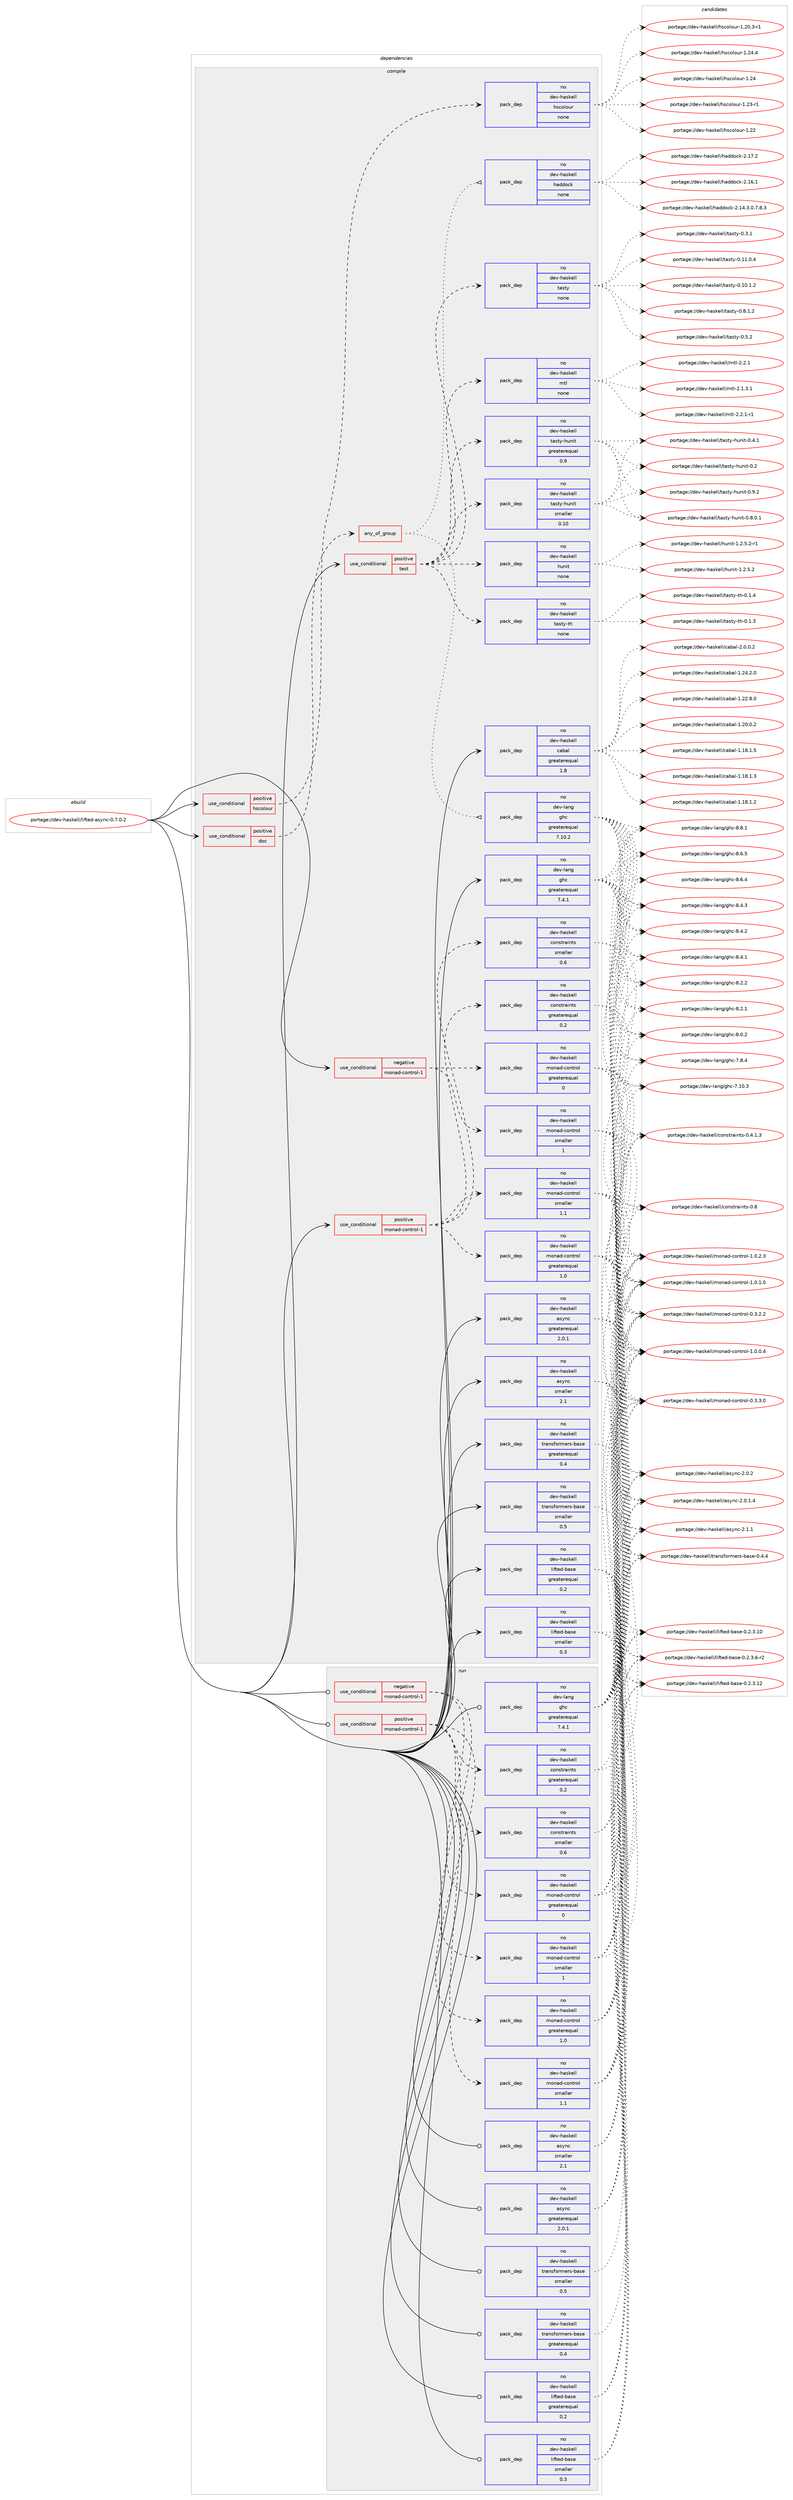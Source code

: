 digraph prolog {

# *************
# Graph options
# *************

newrank=true;
concentrate=true;
compound=true;
graph [rankdir=LR,fontname=Helvetica,fontsize=10,ranksep=1.5];#, ranksep=2.5, nodesep=0.2];
edge  [arrowhead=vee];
node  [fontname=Helvetica,fontsize=10];

# **********
# The ebuild
# **********

subgraph cluster_leftcol {
color=gray;
label=<<i>ebuild</i>>;
id [label="portage://dev-haskell/lifted-async-0.7.0.2", color=red, width=4, href="../dev-haskell/lifted-async-0.7.0.2.svg"];
}

# ****************
# The dependencies
# ****************

subgraph cluster_midcol {
color=gray;
label=<<i>dependencies</i>>;
subgraph cluster_compile {
fillcolor="#eeeeee";
style=filled;
label=<<i>compile</i>>;
subgraph cond132823 {
dependency553192 [label=<<TABLE BORDER="0" CELLBORDER="1" CELLSPACING="0" CELLPADDING="4"><TR><TD ROWSPAN="3" CELLPADDING="10">use_conditional</TD></TR><TR><TD>negative</TD></TR><TR><TD>monad-control-1</TD></TR></TABLE>>, shape=none, color=red];
subgraph pack414016 {
dependency553193 [label=<<TABLE BORDER="0" CELLBORDER="1" CELLSPACING="0" CELLPADDING="4" WIDTH="220"><TR><TD ROWSPAN="6" CELLPADDING="30">pack_dep</TD></TR><TR><TD WIDTH="110">no</TD></TR><TR><TD>dev-haskell</TD></TR><TR><TD>monad-control</TD></TR><TR><TD>greaterequal</TD></TR><TR><TD>0</TD></TR></TABLE>>, shape=none, color=blue];
}
dependency553192:e -> dependency553193:w [weight=20,style="dashed",arrowhead="vee"];
subgraph pack414017 {
dependency553194 [label=<<TABLE BORDER="0" CELLBORDER="1" CELLSPACING="0" CELLPADDING="4" WIDTH="220"><TR><TD ROWSPAN="6" CELLPADDING="30">pack_dep</TD></TR><TR><TD WIDTH="110">no</TD></TR><TR><TD>dev-haskell</TD></TR><TR><TD>monad-control</TD></TR><TR><TD>smaller</TD></TR><TR><TD>1</TD></TR></TABLE>>, shape=none, color=blue];
}
dependency553192:e -> dependency553194:w [weight=20,style="dashed",arrowhead="vee"];
}
id:e -> dependency553192:w [weight=20,style="solid",arrowhead="vee"];
subgraph cond132824 {
dependency553195 [label=<<TABLE BORDER="0" CELLBORDER="1" CELLSPACING="0" CELLPADDING="4"><TR><TD ROWSPAN="3" CELLPADDING="10">use_conditional</TD></TR><TR><TD>positive</TD></TR><TR><TD>doc</TD></TR></TABLE>>, shape=none, color=red];
subgraph any6116 {
dependency553196 [label=<<TABLE BORDER="0" CELLBORDER="1" CELLSPACING="0" CELLPADDING="4"><TR><TD CELLPADDING="10">any_of_group</TD></TR></TABLE>>, shape=none, color=red];subgraph pack414018 {
dependency553197 [label=<<TABLE BORDER="0" CELLBORDER="1" CELLSPACING="0" CELLPADDING="4" WIDTH="220"><TR><TD ROWSPAN="6" CELLPADDING="30">pack_dep</TD></TR><TR><TD WIDTH="110">no</TD></TR><TR><TD>dev-haskell</TD></TR><TR><TD>haddock</TD></TR><TR><TD>none</TD></TR><TR><TD></TD></TR></TABLE>>, shape=none, color=blue];
}
dependency553196:e -> dependency553197:w [weight=20,style="dotted",arrowhead="oinv"];
subgraph pack414019 {
dependency553198 [label=<<TABLE BORDER="0" CELLBORDER="1" CELLSPACING="0" CELLPADDING="4" WIDTH="220"><TR><TD ROWSPAN="6" CELLPADDING="30">pack_dep</TD></TR><TR><TD WIDTH="110">no</TD></TR><TR><TD>dev-lang</TD></TR><TR><TD>ghc</TD></TR><TR><TD>greaterequal</TD></TR><TR><TD>7.10.2</TD></TR></TABLE>>, shape=none, color=blue];
}
dependency553196:e -> dependency553198:w [weight=20,style="dotted",arrowhead="oinv"];
}
dependency553195:e -> dependency553196:w [weight=20,style="dashed",arrowhead="vee"];
}
id:e -> dependency553195:w [weight=20,style="solid",arrowhead="vee"];
subgraph cond132825 {
dependency553199 [label=<<TABLE BORDER="0" CELLBORDER="1" CELLSPACING="0" CELLPADDING="4"><TR><TD ROWSPAN="3" CELLPADDING="10">use_conditional</TD></TR><TR><TD>positive</TD></TR><TR><TD>hscolour</TD></TR></TABLE>>, shape=none, color=red];
subgraph pack414020 {
dependency553200 [label=<<TABLE BORDER="0" CELLBORDER="1" CELLSPACING="0" CELLPADDING="4" WIDTH="220"><TR><TD ROWSPAN="6" CELLPADDING="30">pack_dep</TD></TR><TR><TD WIDTH="110">no</TD></TR><TR><TD>dev-haskell</TD></TR><TR><TD>hscolour</TD></TR><TR><TD>none</TD></TR><TR><TD></TD></TR></TABLE>>, shape=none, color=blue];
}
dependency553199:e -> dependency553200:w [weight=20,style="dashed",arrowhead="vee"];
}
id:e -> dependency553199:w [weight=20,style="solid",arrowhead="vee"];
subgraph cond132826 {
dependency553201 [label=<<TABLE BORDER="0" CELLBORDER="1" CELLSPACING="0" CELLPADDING="4"><TR><TD ROWSPAN="3" CELLPADDING="10">use_conditional</TD></TR><TR><TD>positive</TD></TR><TR><TD>monad-control-1</TD></TR></TABLE>>, shape=none, color=red];
subgraph pack414021 {
dependency553202 [label=<<TABLE BORDER="0" CELLBORDER="1" CELLSPACING="0" CELLPADDING="4" WIDTH="220"><TR><TD ROWSPAN="6" CELLPADDING="30">pack_dep</TD></TR><TR><TD WIDTH="110">no</TD></TR><TR><TD>dev-haskell</TD></TR><TR><TD>constraints</TD></TR><TR><TD>greaterequal</TD></TR><TR><TD>0.2</TD></TR></TABLE>>, shape=none, color=blue];
}
dependency553201:e -> dependency553202:w [weight=20,style="dashed",arrowhead="vee"];
subgraph pack414022 {
dependency553203 [label=<<TABLE BORDER="0" CELLBORDER="1" CELLSPACING="0" CELLPADDING="4" WIDTH="220"><TR><TD ROWSPAN="6" CELLPADDING="30">pack_dep</TD></TR><TR><TD WIDTH="110">no</TD></TR><TR><TD>dev-haskell</TD></TR><TR><TD>constraints</TD></TR><TR><TD>smaller</TD></TR><TR><TD>0.6</TD></TR></TABLE>>, shape=none, color=blue];
}
dependency553201:e -> dependency553203:w [weight=20,style="dashed",arrowhead="vee"];
subgraph pack414023 {
dependency553204 [label=<<TABLE BORDER="0" CELLBORDER="1" CELLSPACING="0" CELLPADDING="4" WIDTH="220"><TR><TD ROWSPAN="6" CELLPADDING="30">pack_dep</TD></TR><TR><TD WIDTH="110">no</TD></TR><TR><TD>dev-haskell</TD></TR><TR><TD>monad-control</TD></TR><TR><TD>greaterequal</TD></TR><TR><TD>1.0</TD></TR></TABLE>>, shape=none, color=blue];
}
dependency553201:e -> dependency553204:w [weight=20,style="dashed",arrowhead="vee"];
subgraph pack414024 {
dependency553205 [label=<<TABLE BORDER="0" CELLBORDER="1" CELLSPACING="0" CELLPADDING="4" WIDTH="220"><TR><TD ROWSPAN="6" CELLPADDING="30">pack_dep</TD></TR><TR><TD WIDTH="110">no</TD></TR><TR><TD>dev-haskell</TD></TR><TR><TD>monad-control</TD></TR><TR><TD>smaller</TD></TR><TR><TD>1.1</TD></TR></TABLE>>, shape=none, color=blue];
}
dependency553201:e -> dependency553205:w [weight=20,style="dashed",arrowhead="vee"];
}
id:e -> dependency553201:w [weight=20,style="solid",arrowhead="vee"];
subgraph cond132827 {
dependency553206 [label=<<TABLE BORDER="0" CELLBORDER="1" CELLSPACING="0" CELLPADDING="4"><TR><TD ROWSPAN="3" CELLPADDING="10">use_conditional</TD></TR><TR><TD>positive</TD></TR><TR><TD>test</TD></TR></TABLE>>, shape=none, color=red];
subgraph pack414025 {
dependency553207 [label=<<TABLE BORDER="0" CELLBORDER="1" CELLSPACING="0" CELLPADDING="4" WIDTH="220"><TR><TD ROWSPAN="6" CELLPADDING="30">pack_dep</TD></TR><TR><TD WIDTH="110">no</TD></TR><TR><TD>dev-haskell</TD></TR><TR><TD>hunit</TD></TR><TR><TD>none</TD></TR><TR><TD></TD></TR></TABLE>>, shape=none, color=blue];
}
dependency553206:e -> dependency553207:w [weight=20,style="dashed",arrowhead="vee"];
subgraph pack414026 {
dependency553208 [label=<<TABLE BORDER="0" CELLBORDER="1" CELLSPACING="0" CELLPADDING="4" WIDTH="220"><TR><TD ROWSPAN="6" CELLPADDING="30">pack_dep</TD></TR><TR><TD WIDTH="110">no</TD></TR><TR><TD>dev-haskell</TD></TR><TR><TD>mtl</TD></TR><TR><TD>none</TD></TR><TR><TD></TD></TR></TABLE>>, shape=none, color=blue];
}
dependency553206:e -> dependency553208:w [weight=20,style="dashed",arrowhead="vee"];
subgraph pack414027 {
dependency553209 [label=<<TABLE BORDER="0" CELLBORDER="1" CELLSPACING="0" CELLPADDING="4" WIDTH="220"><TR><TD ROWSPAN="6" CELLPADDING="30">pack_dep</TD></TR><TR><TD WIDTH="110">no</TD></TR><TR><TD>dev-haskell</TD></TR><TR><TD>tasty</TD></TR><TR><TD>none</TD></TR><TR><TD></TD></TR></TABLE>>, shape=none, color=blue];
}
dependency553206:e -> dependency553209:w [weight=20,style="dashed",arrowhead="vee"];
subgraph pack414028 {
dependency553210 [label=<<TABLE BORDER="0" CELLBORDER="1" CELLSPACING="0" CELLPADDING="4" WIDTH="220"><TR><TD ROWSPAN="6" CELLPADDING="30">pack_dep</TD></TR><TR><TD WIDTH="110">no</TD></TR><TR><TD>dev-haskell</TD></TR><TR><TD>tasty-hunit</TD></TR><TR><TD>greaterequal</TD></TR><TR><TD>0.9</TD></TR></TABLE>>, shape=none, color=blue];
}
dependency553206:e -> dependency553210:w [weight=20,style="dashed",arrowhead="vee"];
subgraph pack414029 {
dependency553211 [label=<<TABLE BORDER="0" CELLBORDER="1" CELLSPACING="0" CELLPADDING="4" WIDTH="220"><TR><TD ROWSPAN="6" CELLPADDING="30">pack_dep</TD></TR><TR><TD WIDTH="110">no</TD></TR><TR><TD>dev-haskell</TD></TR><TR><TD>tasty-hunit</TD></TR><TR><TD>smaller</TD></TR><TR><TD>0.10</TD></TR></TABLE>>, shape=none, color=blue];
}
dependency553206:e -> dependency553211:w [weight=20,style="dashed",arrowhead="vee"];
subgraph pack414030 {
dependency553212 [label=<<TABLE BORDER="0" CELLBORDER="1" CELLSPACING="0" CELLPADDING="4" WIDTH="220"><TR><TD ROWSPAN="6" CELLPADDING="30">pack_dep</TD></TR><TR><TD WIDTH="110">no</TD></TR><TR><TD>dev-haskell</TD></TR><TR><TD>tasty-th</TD></TR><TR><TD>none</TD></TR><TR><TD></TD></TR></TABLE>>, shape=none, color=blue];
}
dependency553206:e -> dependency553212:w [weight=20,style="dashed",arrowhead="vee"];
}
id:e -> dependency553206:w [weight=20,style="solid",arrowhead="vee"];
subgraph pack414031 {
dependency553213 [label=<<TABLE BORDER="0" CELLBORDER="1" CELLSPACING="0" CELLPADDING="4" WIDTH="220"><TR><TD ROWSPAN="6" CELLPADDING="30">pack_dep</TD></TR><TR><TD WIDTH="110">no</TD></TR><TR><TD>dev-haskell</TD></TR><TR><TD>async</TD></TR><TR><TD>greaterequal</TD></TR><TR><TD>2.0.1</TD></TR></TABLE>>, shape=none, color=blue];
}
id:e -> dependency553213:w [weight=20,style="solid",arrowhead="vee"];
subgraph pack414032 {
dependency553214 [label=<<TABLE BORDER="0" CELLBORDER="1" CELLSPACING="0" CELLPADDING="4" WIDTH="220"><TR><TD ROWSPAN="6" CELLPADDING="30">pack_dep</TD></TR><TR><TD WIDTH="110">no</TD></TR><TR><TD>dev-haskell</TD></TR><TR><TD>async</TD></TR><TR><TD>smaller</TD></TR><TR><TD>2.1</TD></TR></TABLE>>, shape=none, color=blue];
}
id:e -> dependency553214:w [weight=20,style="solid",arrowhead="vee"];
subgraph pack414033 {
dependency553215 [label=<<TABLE BORDER="0" CELLBORDER="1" CELLSPACING="0" CELLPADDING="4" WIDTH="220"><TR><TD ROWSPAN="6" CELLPADDING="30">pack_dep</TD></TR><TR><TD WIDTH="110">no</TD></TR><TR><TD>dev-haskell</TD></TR><TR><TD>cabal</TD></TR><TR><TD>greaterequal</TD></TR><TR><TD>1.8</TD></TR></TABLE>>, shape=none, color=blue];
}
id:e -> dependency553215:w [weight=20,style="solid",arrowhead="vee"];
subgraph pack414034 {
dependency553216 [label=<<TABLE BORDER="0" CELLBORDER="1" CELLSPACING="0" CELLPADDING="4" WIDTH="220"><TR><TD ROWSPAN="6" CELLPADDING="30">pack_dep</TD></TR><TR><TD WIDTH="110">no</TD></TR><TR><TD>dev-haskell</TD></TR><TR><TD>lifted-base</TD></TR><TR><TD>greaterequal</TD></TR><TR><TD>0.2</TD></TR></TABLE>>, shape=none, color=blue];
}
id:e -> dependency553216:w [weight=20,style="solid",arrowhead="vee"];
subgraph pack414035 {
dependency553217 [label=<<TABLE BORDER="0" CELLBORDER="1" CELLSPACING="0" CELLPADDING="4" WIDTH="220"><TR><TD ROWSPAN="6" CELLPADDING="30">pack_dep</TD></TR><TR><TD WIDTH="110">no</TD></TR><TR><TD>dev-haskell</TD></TR><TR><TD>lifted-base</TD></TR><TR><TD>smaller</TD></TR><TR><TD>0.3</TD></TR></TABLE>>, shape=none, color=blue];
}
id:e -> dependency553217:w [weight=20,style="solid",arrowhead="vee"];
subgraph pack414036 {
dependency553218 [label=<<TABLE BORDER="0" CELLBORDER="1" CELLSPACING="0" CELLPADDING="4" WIDTH="220"><TR><TD ROWSPAN="6" CELLPADDING="30">pack_dep</TD></TR><TR><TD WIDTH="110">no</TD></TR><TR><TD>dev-haskell</TD></TR><TR><TD>transformers-base</TD></TR><TR><TD>greaterequal</TD></TR><TR><TD>0.4</TD></TR></TABLE>>, shape=none, color=blue];
}
id:e -> dependency553218:w [weight=20,style="solid",arrowhead="vee"];
subgraph pack414037 {
dependency553219 [label=<<TABLE BORDER="0" CELLBORDER="1" CELLSPACING="0" CELLPADDING="4" WIDTH="220"><TR><TD ROWSPAN="6" CELLPADDING="30">pack_dep</TD></TR><TR><TD WIDTH="110">no</TD></TR><TR><TD>dev-haskell</TD></TR><TR><TD>transformers-base</TD></TR><TR><TD>smaller</TD></TR><TR><TD>0.5</TD></TR></TABLE>>, shape=none, color=blue];
}
id:e -> dependency553219:w [weight=20,style="solid",arrowhead="vee"];
subgraph pack414038 {
dependency553220 [label=<<TABLE BORDER="0" CELLBORDER="1" CELLSPACING="0" CELLPADDING="4" WIDTH="220"><TR><TD ROWSPAN="6" CELLPADDING="30">pack_dep</TD></TR><TR><TD WIDTH="110">no</TD></TR><TR><TD>dev-lang</TD></TR><TR><TD>ghc</TD></TR><TR><TD>greaterequal</TD></TR><TR><TD>7.4.1</TD></TR></TABLE>>, shape=none, color=blue];
}
id:e -> dependency553220:w [weight=20,style="solid",arrowhead="vee"];
}
subgraph cluster_compileandrun {
fillcolor="#eeeeee";
style=filled;
label=<<i>compile and run</i>>;
}
subgraph cluster_run {
fillcolor="#eeeeee";
style=filled;
label=<<i>run</i>>;
subgraph cond132828 {
dependency553221 [label=<<TABLE BORDER="0" CELLBORDER="1" CELLSPACING="0" CELLPADDING="4"><TR><TD ROWSPAN="3" CELLPADDING="10">use_conditional</TD></TR><TR><TD>negative</TD></TR><TR><TD>monad-control-1</TD></TR></TABLE>>, shape=none, color=red];
subgraph pack414039 {
dependency553222 [label=<<TABLE BORDER="0" CELLBORDER="1" CELLSPACING="0" CELLPADDING="4" WIDTH="220"><TR><TD ROWSPAN="6" CELLPADDING="30">pack_dep</TD></TR><TR><TD WIDTH="110">no</TD></TR><TR><TD>dev-haskell</TD></TR><TR><TD>monad-control</TD></TR><TR><TD>greaterequal</TD></TR><TR><TD>0</TD></TR></TABLE>>, shape=none, color=blue];
}
dependency553221:e -> dependency553222:w [weight=20,style="dashed",arrowhead="vee"];
subgraph pack414040 {
dependency553223 [label=<<TABLE BORDER="0" CELLBORDER="1" CELLSPACING="0" CELLPADDING="4" WIDTH="220"><TR><TD ROWSPAN="6" CELLPADDING="30">pack_dep</TD></TR><TR><TD WIDTH="110">no</TD></TR><TR><TD>dev-haskell</TD></TR><TR><TD>monad-control</TD></TR><TR><TD>smaller</TD></TR><TR><TD>1</TD></TR></TABLE>>, shape=none, color=blue];
}
dependency553221:e -> dependency553223:w [weight=20,style="dashed",arrowhead="vee"];
}
id:e -> dependency553221:w [weight=20,style="solid",arrowhead="odot"];
subgraph cond132829 {
dependency553224 [label=<<TABLE BORDER="0" CELLBORDER="1" CELLSPACING="0" CELLPADDING="4"><TR><TD ROWSPAN="3" CELLPADDING="10">use_conditional</TD></TR><TR><TD>positive</TD></TR><TR><TD>monad-control-1</TD></TR></TABLE>>, shape=none, color=red];
subgraph pack414041 {
dependency553225 [label=<<TABLE BORDER="0" CELLBORDER="1" CELLSPACING="0" CELLPADDING="4" WIDTH="220"><TR><TD ROWSPAN="6" CELLPADDING="30">pack_dep</TD></TR><TR><TD WIDTH="110">no</TD></TR><TR><TD>dev-haskell</TD></TR><TR><TD>constraints</TD></TR><TR><TD>greaterequal</TD></TR><TR><TD>0.2</TD></TR></TABLE>>, shape=none, color=blue];
}
dependency553224:e -> dependency553225:w [weight=20,style="dashed",arrowhead="vee"];
subgraph pack414042 {
dependency553226 [label=<<TABLE BORDER="0" CELLBORDER="1" CELLSPACING="0" CELLPADDING="4" WIDTH="220"><TR><TD ROWSPAN="6" CELLPADDING="30">pack_dep</TD></TR><TR><TD WIDTH="110">no</TD></TR><TR><TD>dev-haskell</TD></TR><TR><TD>constraints</TD></TR><TR><TD>smaller</TD></TR><TR><TD>0.6</TD></TR></TABLE>>, shape=none, color=blue];
}
dependency553224:e -> dependency553226:w [weight=20,style="dashed",arrowhead="vee"];
subgraph pack414043 {
dependency553227 [label=<<TABLE BORDER="0" CELLBORDER="1" CELLSPACING="0" CELLPADDING="4" WIDTH="220"><TR><TD ROWSPAN="6" CELLPADDING="30">pack_dep</TD></TR><TR><TD WIDTH="110">no</TD></TR><TR><TD>dev-haskell</TD></TR><TR><TD>monad-control</TD></TR><TR><TD>greaterequal</TD></TR><TR><TD>1.0</TD></TR></TABLE>>, shape=none, color=blue];
}
dependency553224:e -> dependency553227:w [weight=20,style="dashed",arrowhead="vee"];
subgraph pack414044 {
dependency553228 [label=<<TABLE BORDER="0" CELLBORDER="1" CELLSPACING="0" CELLPADDING="4" WIDTH="220"><TR><TD ROWSPAN="6" CELLPADDING="30">pack_dep</TD></TR><TR><TD WIDTH="110">no</TD></TR><TR><TD>dev-haskell</TD></TR><TR><TD>monad-control</TD></TR><TR><TD>smaller</TD></TR><TR><TD>1.1</TD></TR></TABLE>>, shape=none, color=blue];
}
dependency553224:e -> dependency553228:w [weight=20,style="dashed",arrowhead="vee"];
}
id:e -> dependency553224:w [weight=20,style="solid",arrowhead="odot"];
subgraph pack414045 {
dependency553229 [label=<<TABLE BORDER="0" CELLBORDER="1" CELLSPACING="0" CELLPADDING="4" WIDTH="220"><TR><TD ROWSPAN="6" CELLPADDING="30">pack_dep</TD></TR><TR><TD WIDTH="110">no</TD></TR><TR><TD>dev-haskell</TD></TR><TR><TD>async</TD></TR><TR><TD>greaterequal</TD></TR><TR><TD>2.0.1</TD></TR></TABLE>>, shape=none, color=blue];
}
id:e -> dependency553229:w [weight=20,style="solid",arrowhead="odot"];
subgraph pack414046 {
dependency553230 [label=<<TABLE BORDER="0" CELLBORDER="1" CELLSPACING="0" CELLPADDING="4" WIDTH="220"><TR><TD ROWSPAN="6" CELLPADDING="30">pack_dep</TD></TR><TR><TD WIDTH="110">no</TD></TR><TR><TD>dev-haskell</TD></TR><TR><TD>async</TD></TR><TR><TD>smaller</TD></TR><TR><TD>2.1</TD></TR></TABLE>>, shape=none, color=blue];
}
id:e -> dependency553230:w [weight=20,style="solid",arrowhead="odot"];
subgraph pack414047 {
dependency553231 [label=<<TABLE BORDER="0" CELLBORDER="1" CELLSPACING="0" CELLPADDING="4" WIDTH="220"><TR><TD ROWSPAN="6" CELLPADDING="30">pack_dep</TD></TR><TR><TD WIDTH="110">no</TD></TR><TR><TD>dev-haskell</TD></TR><TR><TD>lifted-base</TD></TR><TR><TD>greaterequal</TD></TR><TR><TD>0.2</TD></TR></TABLE>>, shape=none, color=blue];
}
id:e -> dependency553231:w [weight=20,style="solid",arrowhead="odot"];
subgraph pack414048 {
dependency553232 [label=<<TABLE BORDER="0" CELLBORDER="1" CELLSPACING="0" CELLPADDING="4" WIDTH="220"><TR><TD ROWSPAN="6" CELLPADDING="30">pack_dep</TD></TR><TR><TD WIDTH="110">no</TD></TR><TR><TD>dev-haskell</TD></TR><TR><TD>lifted-base</TD></TR><TR><TD>smaller</TD></TR><TR><TD>0.3</TD></TR></TABLE>>, shape=none, color=blue];
}
id:e -> dependency553232:w [weight=20,style="solid",arrowhead="odot"];
subgraph pack414049 {
dependency553233 [label=<<TABLE BORDER="0" CELLBORDER="1" CELLSPACING="0" CELLPADDING="4" WIDTH="220"><TR><TD ROWSPAN="6" CELLPADDING="30">pack_dep</TD></TR><TR><TD WIDTH="110">no</TD></TR><TR><TD>dev-haskell</TD></TR><TR><TD>transformers-base</TD></TR><TR><TD>greaterequal</TD></TR><TR><TD>0.4</TD></TR></TABLE>>, shape=none, color=blue];
}
id:e -> dependency553233:w [weight=20,style="solid",arrowhead="odot"];
subgraph pack414050 {
dependency553234 [label=<<TABLE BORDER="0" CELLBORDER="1" CELLSPACING="0" CELLPADDING="4" WIDTH="220"><TR><TD ROWSPAN="6" CELLPADDING="30">pack_dep</TD></TR><TR><TD WIDTH="110">no</TD></TR><TR><TD>dev-haskell</TD></TR><TR><TD>transformers-base</TD></TR><TR><TD>smaller</TD></TR><TR><TD>0.5</TD></TR></TABLE>>, shape=none, color=blue];
}
id:e -> dependency553234:w [weight=20,style="solid",arrowhead="odot"];
subgraph pack414051 {
dependency553235 [label=<<TABLE BORDER="0" CELLBORDER="1" CELLSPACING="0" CELLPADDING="4" WIDTH="220"><TR><TD ROWSPAN="6" CELLPADDING="30">pack_dep</TD></TR><TR><TD WIDTH="110">no</TD></TR><TR><TD>dev-lang</TD></TR><TR><TD>ghc</TD></TR><TR><TD>greaterequal</TD></TR><TR><TD>7.4.1</TD></TR></TABLE>>, shape=none, color=blue];
}
id:e -> dependency553235:w [weight=20,style="solid",arrowhead="odot"];
}
}

# **************
# The candidates
# **************

subgraph cluster_choices {
rank=same;
color=gray;
label=<<i>candidates</i>>;

subgraph choice414016 {
color=black;
nodesep=1;
choice1001011184510497115107101108108471091111109710045991111101161141111084549464846504651 [label="portage://dev-haskell/monad-control-1.0.2.3", color=red, width=4,href="../dev-haskell/monad-control-1.0.2.3.svg"];
choice1001011184510497115107101108108471091111109710045991111101161141111084549464846494648 [label="portage://dev-haskell/monad-control-1.0.1.0", color=red, width=4,href="../dev-haskell/monad-control-1.0.1.0.svg"];
choice1001011184510497115107101108108471091111109710045991111101161141111084549464846484652 [label="portage://dev-haskell/monad-control-1.0.0.4", color=red, width=4,href="../dev-haskell/monad-control-1.0.0.4.svg"];
choice1001011184510497115107101108108471091111109710045991111101161141111084548465146514648 [label="portage://dev-haskell/monad-control-0.3.3.0", color=red, width=4,href="../dev-haskell/monad-control-0.3.3.0.svg"];
choice1001011184510497115107101108108471091111109710045991111101161141111084548465146504650 [label="portage://dev-haskell/monad-control-0.3.2.2", color=red, width=4,href="../dev-haskell/monad-control-0.3.2.2.svg"];
dependency553193:e -> choice1001011184510497115107101108108471091111109710045991111101161141111084549464846504651:w [style=dotted,weight="100"];
dependency553193:e -> choice1001011184510497115107101108108471091111109710045991111101161141111084549464846494648:w [style=dotted,weight="100"];
dependency553193:e -> choice1001011184510497115107101108108471091111109710045991111101161141111084549464846484652:w [style=dotted,weight="100"];
dependency553193:e -> choice1001011184510497115107101108108471091111109710045991111101161141111084548465146514648:w [style=dotted,weight="100"];
dependency553193:e -> choice1001011184510497115107101108108471091111109710045991111101161141111084548465146504650:w [style=dotted,weight="100"];
}
subgraph choice414017 {
color=black;
nodesep=1;
choice1001011184510497115107101108108471091111109710045991111101161141111084549464846504651 [label="portage://dev-haskell/monad-control-1.0.2.3", color=red, width=4,href="../dev-haskell/monad-control-1.0.2.3.svg"];
choice1001011184510497115107101108108471091111109710045991111101161141111084549464846494648 [label="portage://dev-haskell/monad-control-1.0.1.0", color=red, width=4,href="../dev-haskell/monad-control-1.0.1.0.svg"];
choice1001011184510497115107101108108471091111109710045991111101161141111084549464846484652 [label="portage://dev-haskell/monad-control-1.0.0.4", color=red, width=4,href="../dev-haskell/monad-control-1.0.0.4.svg"];
choice1001011184510497115107101108108471091111109710045991111101161141111084548465146514648 [label="portage://dev-haskell/monad-control-0.3.3.0", color=red, width=4,href="../dev-haskell/monad-control-0.3.3.0.svg"];
choice1001011184510497115107101108108471091111109710045991111101161141111084548465146504650 [label="portage://dev-haskell/monad-control-0.3.2.2", color=red, width=4,href="../dev-haskell/monad-control-0.3.2.2.svg"];
dependency553194:e -> choice1001011184510497115107101108108471091111109710045991111101161141111084549464846504651:w [style=dotted,weight="100"];
dependency553194:e -> choice1001011184510497115107101108108471091111109710045991111101161141111084549464846494648:w [style=dotted,weight="100"];
dependency553194:e -> choice1001011184510497115107101108108471091111109710045991111101161141111084549464846484652:w [style=dotted,weight="100"];
dependency553194:e -> choice1001011184510497115107101108108471091111109710045991111101161141111084548465146514648:w [style=dotted,weight="100"];
dependency553194:e -> choice1001011184510497115107101108108471091111109710045991111101161141111084548465146504650:w [style=dotted,weight="100"];
}
subgraph choice414018 {
color=black;
nodesep=1;
choice100101118451049711510710110810847104971001001119910745504649554650 [label="portage://dev-haskell/haddock-2.17.2", color=red, width=4,href="../dev-haskell/haddock-2.17.2.svg"];
choice100101118451049711510710110810847104971001001119910745504649544649 [label="portage://dev-haskell/haddock-2.16.1", color=red, width=4,href="../dev-haskell/haddock-2.16.1.svg"];
choice1001011184510497115107101108108471049710010011199107455046495246514648465546564651 [label="portage://dev-haskell/haddock-2.14.3.0.7.8.3", color=red, width=4,href="../dev-haskell/haddock-2.14.3.0.7.8.3.svg"];
dependency553197:e -> choice100101118451049711510710110810847104971001001119910745504649554650:w [style=dotted,weight="100"];
dependency553197:e -> choice100101118451049711510710110810847104971001001119910745504649544649:w [style=dotted,weight="100"];
dependency553197:e -> choice1001011184510497115107101108108471049710010011199107455046495246514648465546564651:w [style=dotted,weight="100"];
}
subgraph choice414019 {
color=black;
nodesep=1;
choice10010111845108971101034710310499455646564649 [label="portage://dev-lang/ghc-8.8.1", color=red, width=4,href="../dev-lang/ghc-8.8.1.svg"];
choice10010111845108971101034710310499455646544653 [label="portage://dev-lang/ghc-8.6.5", color=red, width=4,href="../dev-lang/ghc-8.6.5.svg"];
choice10010111845108971101034710310499455646544652 [label="portage://dev-lang/ghc-8.6.4", color=red, width=4,href="../dev-lang/ghc-8.6.4.svg"];
choice10010111845108971101034710310499455646524651 [label="portage://dev-lang/ghc-8.4.3", color=red, width=4,href="../dev-lang/ghc-8.4.3.svg"];
choice10010111845108971101034710310499455646524650 [label="portage://dev-lang/ghc-8.4.2", color=red, width=4,href="../dev-lang/ghc-8.4.2.svg"];
choice10010111845108971101034710310499455646524649 [label="portage://dev-lang/ghc-8.4.1", color=red, width=4,href="../dev-lang/ghc-8.4.1.svg"];
choice10010111845108971101034710310499455646504650 [label="portage://dev-lang/ghc-8.2.2", color=red, width=4,href="../dev-lang/ghc-8.2.2.svg"];
choice10010111845108971101034710310499455646504649 [label="portage://dev-lang/ghc-8.2.1", color=red, width=4,href="../dev-lang/ghc-8.2.1.svg"];
choice10010111845108971101034710310499455646484650 [label="portage://dev-lang/ghc-8.0.2", color=red, width=4,href="../dev-lang/ghc-8.0.2.svg"];
choice10010111845108971101034710310499455546564652 [label="portage://dev-lang/ghc-7.8.4", color=red, width=4,href="../dev-lang/ghc-7.8.4.svg"];
choice1001011184510897110103471031049945554649484651 [label="portage://dev-lang/ghc-7.10.3", color=red, width=4,href="../dev-lang/ghc-7.10.3.svg"];
dependency553198:e -> choice10010111845108971101034710310499455646564649:w [style=dotted,weight="100"];
dependency553198:e -> choice10010111845108971101034710310499455646544653:w [style=dotted,weight="100"];
dependency553198:e -> choice10010111845108971101034710310499455646544652:w [style=dotted,weight="100"];
dependency553198:e -> choice10010111845108971101034710310499455646524651:w [style=dotted,weight="100"];
dependency553198:e -> choice10010111845108971101034710310499455646524650:w [style=dotted,weight="100"];
dependency553198:e -> choice10010111845108971101034710310499455646524649:w [style=dotted,weight="100"];
dependency553198:e -> choice10010111845108971101034710310499455646504650:w [style=dotted,weight="100"];
dependency553198:e -> choice10010111845108971101034710310499455646504649:w [style=dotted,weight="100"];
dependency553198:e -> choice10010111845108971101034710310499455646484650:w [style=dotted,weight="100"];
dependency553198:e -> choice10010111845108971101034710310499455546564652:w [style=dotted,weight="100"];
dependency553198:e -> choice1001011184510897110103471031049945554649484651:w [style=dotted,weight="100"];
}
subgraph choice414020 {
color=black;
nodesep=1;
choice1001011184510497115107101108108471041159911110811111711445494650524652 [label="portage://dev-haskell/hscolour-1.24.4", color=red, width=4,href="../dev-haskell/hscolour-1.24.4.svg"];
choice100101118451049711510710110810847104115991111081111171144549465052 [label="portage://dev-haskell/hscolour-1.24", color=red, width=4,href="../dev-haskell/hscolour-1.24.svg"];
choice1001011184510497115107101108108471041159911110811111711445494650514511449 [label="portage://dev-haskell/hscolour-1.23-r1", color=red, width=4,href="../dev-haskell/hscolour-1.23-r1.svg"];
choice100101118451049711510710110810847104115991111081111171144549465050 [label="portage://dev-haskell/hscolour-1.22", color=red, width=4,href="../dev-haskell/hscolour-1.22.svg"];
choice10010111845104971151071011081084710411599111108111117114454946504846514511449 [label="portage://dev-haskell/hscolour-1.20.3-r1", color=red, width=4,href="../dev-haskell/hscolour-1.20.3-r1.svg"];
dependency553200:e -> choice1001011184510497115107101108108471041159911110811111711445494650524652:w [style=dotted,weight="100"];
dependency553200:e -> choice100101118451049711510710110810847104115991111081111171144549465052:w [style=dotted,weight="100"];
dependency553200:e -> choice1001011184510497115107101108108471041159911110811111711445494650514511449:w [style=dotted,weight="100"];
dependency553200:e -> choice100101118451049711510710110810847104115991111081111171144549465050:w [style=dotted,weight="100"];
dependency553200:e -> choice10010111845104971151071011081084710411599111108111117114454946504846514511449:w [style=dotted,weight="100"];
}
subgraph choice414021 {
color=black;
nodesep=1;
choice100101118451049711510710110810847991111101151161149710511011611545484656 [label="portage://dev-haskell/constraints-0.8", color=red, width=4,href="../dev-haskell/constraints-0.8.svg"];
choice10010111845104971151071011081084799111110115116114971051101161154548465246494651 [label="portage://dev-haskell/constraints-0.4.1.3", color=red, width=4,href="../dev-haskell/constraints-0.4.1.3.svg"];
dependency553202:e -> choice100101118451049711510710110810847991111101151161149710511011611545484656:w [style=dotted,weight="100"];
dependency553202:e -> choice10010111845104971151071011081084799111110115116114971051101161154548465246494651:w [style=dotted,weight="100"];
}
subgraph choice414022 {
color=black;
nodesep=1;
choice100101118451049711510710110810847991111101151161149710511011611545484656 [label="portage://dev-haskell/constraints-0.8", color=red, width=4,href="../dev-haskell/constraints-0.8.svg"];
choice10010111845104971151071011081084799111110115116114971051101161154548465246494651 [label="portage://dev-haskell/constraints-0.4.1.3", color=red, width=4,href="../dev-haskell/constraints-0.4.1.3.svg"];
dependency553203:e -> choice100101118451049711510710110810847991111101151161149710511011611545484656:w [style=dotted,weight="100"];
dependency553203:e -> choice10010111845104971151071011081084799111110115116114971051101161154548465246494651:w [style=dotted,weight="100"];
}
subgraph choice414023 {
color=black;
nodesep=1;
choice1001011184510497115107101108108471091111109710045991111101161141111084549464846504651 [label="portage://dev-haskell/monad-control-1.0.2.3", color=red, width=4,href="../dev-haskell/monad-control-1.0.2.3.svg"];
choice1001011184510497115107101108108471091111109710045991111101161141111084549464846494648 [label="portage://dev-haskell/monad-control-1.0.1.0", color=red, width=4,href="../dev-haskell/monad-control-1.0.1.0.svg"];
choice1001011184510497115107101108108471091111109710045991111101161141111084549464846484652 [label="portage://dev-haskell/monad-control-1.0.0.4", color=red, width=4,href="../dev-haskell/monad-control-1.0.0.4.svg"];
choice1001011184510497115107101108108471091111109710045991111101161141111084548465146514648 [label="portage://dev-haskell/monad-control-0.3.3.0", color=red, width=4,href="../dev-haskell/monad-control-0.3.3.0.svg"];
choice1001011184510497115107101108108471091111109710045991111101161141111084548465146504650 [label="portage://dev-haskell/monad-control-0.3.2.2", color=red, width=4,href="../dev-haskell/monad-control-0.3.2.2.svg"];
dependency553204:e -> choice1001011184510497115107101108108471091111109710045991111101161141111084549464846504651:w [style=dotted,weight="100"];
dependency553204:e -> choice1001011184510497115107101108108471091111109710045991111101161141111084549464846494648:w [style=dotted,weight="100"];
dependency553204:e -> choice1001011184510497115107101108108471091111109710045991111101161141111084549464846484652:w [style=dotted,weight="100"];
dependency553204:e -> choice1001011184510497115107101108108471091111109710045991111101161141111084548465146514648:w [style=dotted,weight="100"];
dependency553204:e -> choice1001011184510497115107101108108471091111109710045991111101161141111084548465146504650:w [style=dotted,weight="100"];
}
subgraph choice414024 {
color=black;
nodesep=1;
choice1001011184510497115107101108108471091111109710045991111101161141111084549464846504651 [label="portage://dev-haskell/monad-control-1.0.2.3", color=red, width=4,href="../dev-haskell/monad-control-1.0.2.3.svg"];
choice1001011184510497115107101108108471091111109710045991111101161141111084549464846494648 [label="portage://dev-haskell/monad-control-1.0.1.0", color=red, width=4,href="../dev-haskell/monad-control-1.0.1.0.svg"];
choice1001011184510497115107101108108471091111109710045991111101161141111084549464846484652 [label="portage://dev-haskell/monad-control-1.0.0.4", color=red, width=4,href="../dev-haskell/monad-control-1.0.0.4.svg"];
choice1001011184510497115107101108108471091111109710045991111101161141111084548465146514648 [label="portage://dev-haskell/monad-control-0.3.3.0", color=red, width=4,href="../dev-haskell/monad-control-0.3.3.0.svg"];
choice1001011184510497115107101108108471091111109710045991111101161141111084548465146504650 [label="portage://dev-haskell/monad-control-0.3.2.2", color=red, width=4,href="../dev-haskell/monad-control-0.3.2.2.svg"];
dependency553205:e -> choice1001011184510497115107101108108471091111109710045991111101161141111084549464846504651:w [style=dotted,weight="100"];
dependency553205:e -> choice1001011184510497115107101108108471091111109710045991111101161141111084549464846494648:w [style=dotted,weight="100"];
dependency553205:e -> choice1001011184510497115107101108108471091111109710045991111101161141111084549464846484652:w [style=dotted,weight="100"];
dependency553205:e -> choice1001011184510497115107101108108471091111109710045991111101161141111084548465146514648:w [style=dotted,weight="100"];
dependency553205:e -> choice1001011184510497115107101108108471091111109710045991111101161141111084548465146504650:w [style=dotted,weight="100"];
}
subgraph choice414025 {
color=black;
nodesep=1;
choice10010111845104971151071011081084710411711010511645494650465346504511449 [label="portage://dev-haskell/hunit-1.2.5.2-r1", color=red, width=4,href="../dev-haskell/hunit-1.2.5.2-r1.svg"];
choice1001011184510497115107101108108471041171101051164549465046534650 [label="portage://dev-haskell/hunit-1.2.5.2", color=red, width=4,href="../dev-haskell/hunit-1.2.5.2.svg"];
dependency553207:e -> choice10010111845104971151071011081084710411711010511645494650465346504511449:w [style=dotted,weight="100"];
dependency553207:e -> choice1001011184510497115107101108108471041171101051164549465046534650:w [style=dotted,weight="100"];
}
subgraph choice414026 {
color=black;
nodesep=1;
choice1001011184510497115107101108108471091161084550465046494511449 [label="portage://dev-haskell/mtl-2.2.1-r1", color=red, width=4,href="../dev-haskell/mtl-2.2.1-r1.svg"];
choice100101118451049711510710110810847109116108455046504649 [label="portage://dev-haskell/mtl-2.2.1", color=red, width=4,href="../dev-haskell/mtl-2.2.1.svg"];
choice1001011184510497115107101108108471091161084550464946514649 [label="portage://dev-haskell/mtl-2.1.3.1", color=red, width=4,href="../dev-haskell/mtl-2.1.3.1.svg"];
dependency553208:e -> choice1001011184510497115107101108108471091161084550465046494511449:w [style=dotted,weight="100"];
dependency553208:e -> choice100101118451049711510710110810847109116108455046504649:w [style=dotted,weight="100"];
dependency553208:e -> choice1001011184510497115107101108108471091161084550464946514649:w [style=dotted,weight="100"];
}
subgraph choice414027 {
color=black;
nodesep=1;
choice100101118451049711510710110810847116971151161214548465646494650 [label="portage://dev-haskell/tasty-0.8.1.2", color=red, width=4,href="../dev-haskell/tasty-0.8.1.2.svg"];
choice10010111845104971151071011081084711697115116121454846534650 [label="portage://dev-haskell/tasty-0.5.2", color=red, width=4,href="../dev-haskell/tasty-0.5.2.svg"];
choice10010111845104971151071011081084711697115116121454846514649 [label="portage://dev-haskell/tasty-0.3.1", color=red, width=4,href="../dev-haskell/tasty-0.3.1.svg"];
choice10010111845104971151071011081084711697115116121454846494946484652 [label="portage://dev-haskell/tasty-0.11.0.4", color=red, width=4,href="../dev-haskell/tasty-0.11.0.4.svg"];
choice10010111845104971151071011081084711697115116121454846494846494650 [label="portage://dev-haskell/tasty-0.10.1.2", color=red, width=4,href="../dev-haskell/tasty-0.10.1.2.svg"];
dependency553209:e -> choice100101118451049711510710110810847116971151161214548465646494650:w [style=dotted,weight="100"];
dependency553209:e -> choice10010111845104971151071011081084711697115116121454846534650:w [style=dotted,weight="100"];
dependency553209:e -> choice10010111845104971151071011081084711697115116121454846514649:w [style=dotted,weight="100"];
dependency553209:e -> choice10010111845104971151071011081084711697115116121454846494946484652:w [style=dotted,weight="100"];
dependency553209:e -> choice10010111845104971151071011081084711697115116121454846494846494650:w [style=dotted,weight="100"];
}
subgraph choice414028 {
color=black;
nodesep=1;
choice1001011184510497115107101108108471169711511612145104117110105116454846574650 [label="portage://dev-haskell/tasty-hunit-0.9.2", color=red, width=4,href="../dev-haskell/tasty-hunit-0.9.2.svg"];
choice10010111845104971151071011081084711697115116121451041171101051164548465646484649 [label="portage://dev-haskell/tasty-hunit-0.8.0.1", color=red, width=4,href="../dev-haskell/tasty-hunit-0.8.0.1.svg"];
choice1001011184510497115107101108108471169711511612145104117110105116454846524649 [label="portage://dev-haskell/tasty-hunit-0.4.1", color=red, width=4,href="../dev-haskell/tasty-hunit-0.4.1.svg"];
choice100101118451049711510710110810847116971151161214510411711010511645484650 [label="portage://dev-haskell/tasty-hunit-0.2", color=red, width=4,href="../dev-haskell/tasty-hunit-0.2.svg"];
dependency553210:e -> choice1001011184510497115107101108108471169711511612145104117110105116454846574650:w [style=dotted,weight="100"];
dependency553210:e -> choice10010111845104971151071011081084711697115116121451041171101051164548465646484649:w [style=dotted,weight="100"];
dependency553210:e -> choice1001011184510497115107101108108471169711511612145104117110105116454846524649:w [style=dotted,weight="100"];
dependency553210:e -> choice100101118451049711510710110810847116971151161214510411711010511645484650:w [style=dotted,weight="100"];
}
subgraph choice414029 {
color=black;
nodesep=1;
choice1001011184510497115107101108108471169711511612145104117110105116454846574650 [label="portage://dev-haskell/tasty-hunit-0.9.2", color=red, width=4,href="../dev-haskell/tasty-hunit-0.9.2.svg"];
choice10010111845104971151071011081084711697115116121451041171101051164548465646484649 [label="portage://dev-haskell/tasty-hunit-0.8.0.1", color=red, width=4,href="../dev-haskell/tasty-hunit-0.8.0.1.svg"];
choice1001011184510497115107101108108471169711511612145104117110105116454846524649 [label="portage://dev-haskell/tasty-hunit-0.4.1", color=red, width=4,href="../dev-haskell/tasty-hunit-0.4.1.svg"];
choice100101118451049711510710110810847116971151161214510411711010511645484650 [label="portage://dev-haskell/tasty-hunit-0.2", color=red, width=4,href="../dev-haskell/tasty-hunit-0.2.svg"];
dependency553211:e -> choice1001011184510497115107101108108471169711511612145104117110105116454846574650:w [style=dotted,weight="100"];
dependency553211:e -> choice10010111845104971151071011081084711697115116121451041171101051164548465646484649:w [style=dotted,weight="100"];
dependency553211:e -> choice1001011184510497115107101108108471169711511612145104117110105116454846524649:w [style=dotted,weight="100"];
dependency553211:e -> choice100101118451049711510710110810847116971151161214510411711010511645484650:w [style=dotted,weight="100"];
}
subgraph choice414030 {
color=black;
nodesep=1;
choice1001011184510497115107101108108471169711511612145116104454846494652 [label="portage://dev-haskell/tasty-th-0.1.4", color=red, width=4,href="../dev-haskell/tasty-th-0.1.4.svg"];
choice1001011184510497115107101108108471169711511612145116104454846494651 [label="portage://dev-haskell/tasty-th-0.1.3", color=red, width=4,href="../dev-haskell/tasty-th-0.1.3.svg"];
dependency553212:e -> choice1001011184510497115107101108108471169711511612145116104454846494652:w [style=dotted,weight="100"];
dependency553212:e -> choice1001011184510497115107101108108471169711511612145116104454846494651:w [style=dotted,weight="100"];
}
subgraph choice414031 {
color=black;
nodesep=1;
choice1001011184510497115107101108108479711512111099455046494649 [label="portage://dev-haskell/async-2.1.1", color=red, width=4,href="../dev-haskell/async-2.1.1.svg"];
choice1001011184510497115107101108108479711512111099455046484650 [label="portage://dev-haskell/async-2.0.2", color=red, width=4,href="../dev-haskell/async-2.0.2.svg"];
choice10010111845104971151071011081084797115121110994550464846494652 [label="portage://dev-haskell/async-2.0.1.4", color=red, width=4,href="../dev-haskell/async-2.0.1.4.svg"];
dependency553213:e -> choice1001011184510497115107101108108479711512111099455046494649:w [style=dotted,weight="100"];
dependency553213:e -> choice1001011184510497115107101108108479711512111099455046484650:w [style=dotted,weight="100"];
dependency553213:e -> choice10010111845104971151071011081084797115121110994550464846494652:w [style=dotted,weight="100"];
}
subgraph choice414032 {
color=black;
nodesep=1;
choice1001011184510497115107101108108479711512111099455046494649 [label="portage://dev-haskell/async-2.1.1", color=red, width=4,href="../dev-haskell/async-2.1.1.svg"];
choice1001011184510497115107101108108479711512111099455046484650 [label="portage://dev-haskell/async-2.0.2", color=red, width=4,href="../dev-haskell/async-2.0.2.svg"];
choice10010111845104971151071011081084797115121110994550464846494652 [label="portage://dev-haskell/async-2.0.1.4", color=red, width=4,href="../dev-haskell/async-2.0.1.4.svg"];
dependency553214:e -> choice1001011184510497115107101108108479711512111099455046494649:w [style=dotted,weight="100"];
dependency553214:e -> choice1001011184510497115107101108108479711512111099455046484650:w [style=dotted,weight="100"];
dependency553214:e -> choice10010111845104971151071011081084797115121110994550464846494652:w [style=dotted,weight="100"];
}
subgraph choice414033 {
color=black;
nodesep=1;
choice100101118451049711510710110810847999798971084550464846484650 [label="portage://dev-haskell/cabal-2.0.0.2", color=red, width=4,href="../dev-haskell/cabal-2.0.0.2.svg"];
choice10010111845104971151071011081084799979897108454946505246504648 [label="portage://dev-haskell/cabal-1.24.2.0", color=red, width=4,href="../dev-haskell/cabal-1.24.2.0.svg"];
choice10010111845104971151071011081084799979897108454946505046564648 [label="portage://dev-haskell/cabal-1.22.8.0", color=red, width=4,href="../dev-haskell/cabal-1.22.8.0.svg"];
choice10010111845104971151071011081084799979897108454946504846484650 [label="portage://dev-haskell/cabal-1.20.0.2", color=red, width=4,href="../dev-haskell/cabal-1.20.0.2.svg"];
choice10010111845104971151071011081084799979897108454946495646494653 [label="portage://dev-haskell/cabal-1.18.1.5", color=red, width=4,href="../dev-haskell/cabal-1.18.1.5.svg"];
choice10010111845104971151071011081084799979897108454946495646494651 [label="portage://dev-haskell/cabal-1.18.1.3", color=red, width=4,href="../dev-haskell/cabal-1.18.1.3.svg"];
choice10010111845104971151071011081084799979897108454946495646494650 [label="portage://dev-haskell/cabal-1.18.1.2", color=red, width=4,href="../dev-haskell/cabal-1.18.1.2.svg"];
dependency553215:e -> choice100101118451049711510710110810847999798971084550464846484650:w [style=dotted,weight="100"];
dependency553215:e -> choice10010111845104971151071011081084799979897108454946505246504648:w [style=dotted,weight="100"];
dependency553215:e -> choice10010111845104971151071011081084799979897108454946505046564648:w [style=dotted,weight="100"];
dependency553215:e -> choice10010111845104971151071011081084799979897108454946504846484650:w [style=dotted,weight="100"];
dependency553215:e -> choice10010111845104971151071011081084799979897108454946495646494653:w [style=dotted,weight="100"];
dependency553215:e -> choice10010111845104971151071011081084799979897108454946495646494651:w [style=dotted,weight="100"];
dependency553215:e -> choice10010111845104971151071011081084799979897108454946495646494650:w [style=dotted,weight="100"];
}
subgraph choice414034 {
color=black;
nodesep=1;
choice10010111845104971151071011081084710810510211610110045989711510145484650465146544511450 [label="portage://dev-haskell/lifted-base-0.2.3.6-r2", color=red, width=4,href="../dev-haskell/lifted-base-0.2.3.6-r2.svg"];
choice100101118451049711510710110810847108105102116101100459897115101454846504651464950 [label="portage://dev-haskell/lifted-base-0.2.3.12", color=red, width=4,href="../dev-haskell/lifted-base-0.2.3.12.svg"];
choice100101118451049711510710110810847108105102116101100459897115101454846504651464948 [label="portage://dev-haskell/lifted-base-0.2.3.10", color=red, width=4,href="../dev-haskell/lifted-base-0.2.3.10.svg"];
dependency553216:e -> choice10010111845104971151071011081084710810510211610110045989711510145484650465146544511450:w [style=dotted,weight="100"];
dependency553216:e -> choice100101118451049711510710110810847108105102116101100459897115101454846504651464950:w [style=dotted,weight="100"];
dependency553216:e -> choice100101118451049711510710110810847108105102116101100459897115101454846504651464948:w [style=dotted,weight="100"];
}
subgraph choice414035 {
color=black;
nodesep=1;
choice10010111845104971151071011081084710810510211610110045989711510145484650465146544511450 [label="portage://dev-haskell/lifted-base-0.2.3.6-r2", color=red, width=4,href="../dev-haskell/lifted-base-0.2.3.6-r2.svg"];
choice100101118451049711510710110810847108105102116101100459897115101454846504651464950 [label="portage://dev-haskell/lifted-base-0.2.3.12", color=red, width=4,href="../dev-haskell/lifted-base-0.2.3.12.svg"];
choice100101118451049711510710110810847108105102116101100459897115101454846504651464948 [label="portage://dev-haskell/lifted-base-0.2.3.10", color=red, width=4,href="../dev-haskell/lifted-base-0.2.3.10.svg"];
dependency553217:e -> choice10010111845104971151071011081084710810510211610110045989711510145484650465146544511450:w [style=dotted,weight="100"];
dependency553217:e -> choice100101118451049711510710110810847108105102116101100459897115101454846504651464950:w [style=dotted,weight="100"];
dependency553217:e -> choice100101118451049711510710110810847108105102116101100459897115101454846504651464948:w [style=dotted,weight="100"];
}
subgraph choice414036 {
color=black;
nodesep=1;
choice10010111845104971151071011081084711611497110115102111114109101114115459897115101454846524652 [label="portage://dev-haskell/transformers-base-0.4.4", color=red, width=4,href="../dev-haskell/transformers-base-0.4.4.svg"];
dependency553218:e -> choice10010111845104971151071011081084711611497110115102111114109101114115459897115101454846524652:w [style=dotted,weight="100"];
}
subgraph choice414037 {
color=black;
nodesep=1;
choice10010111845104971151071011081084711611497110115102111114109101114115459897115101454846524652 [label="portage://dev-haskell/transformers-base-0.4.4", color=red, width=4,href="../dev-haskell/transformers-base-0.4.4.svg"];
dependency553219:e -> choice10010111845104971151071011081084711611497110115102111114109101114115459897115101454846524652:w [style=dotted,weight="100"];
}
subgraph choice414038 {
color=black;
nodesep=1;
choice10010111845108971101034710310499455646564649 [label="portage://dev-lang/ghc-8.8.1", color=red, width=4,href="../dev-lang/ghc-8.8.1.svg"];
choice10010111845108971101034710310499455646544653 [label="portage://dev-lang/ghc-8.6.5", color=red, width=4,href="../dev-lang/ghc-8.6.5.svg"];
choice10010111845108971101034710310499455646544652 [label="portage://dev-lang/ghc-8.6.4", color=red, width=4,href="../dev-lang/ghc-8.6.4.svg"];
choice10010111845108971101034710310499455646524651 [label="portage://dev-lang/ghc-8.4.3", color=red, width=4,href="../dev-lang/ghc-8.4.3.svg"];
choice10010111845108971101034710310499455646524650 [label="portage://dev-lang/ghc-8.4.2", color=red, width=4,href="../dev-lang/ghc-8.4.2.svg"];
choice10010111845108971101034710310499455646524649 [label="portage://dev-lang/ghc-8.4.1", color=red, width=4,href="../dev-lang/ghc-8.4.1.svg"];
choice10010111845108971101034710310499455646504650 [label="portage://dev-lang/ghc-8.2.2", color=red, width=4,href="../dev-lang/ghc-8.2.2.svg"];
choice10010111845108971101034710310499455646504649 [label="portage://dev-lang/ghc-8.2.1", color=red, width=4,href="../dev-lang/ghc-8.2.1.svg"];
choice10010111845108971101034710310499455646484650 [label="portage://dev-lang/ghc-8.0.2", color=red, width=4,href="../dev-lang/ghc-8.0.2.svg"];
choice10010111845108971101034710310499455546564652 [label="portage://dev-lang/ghc-7.8.4", color=red, width=4,href="../dev-lang/ghc-7.8.4.svg"];
choice1001011184510897110103471031049945554649484651 [label="portage://dev-lang/ghc-7.10.3", color=red, width=4,href="../dev-lang/ghc-7.10.3.svg"];
dependency553220:e -> choice10010111845108971101034710310499455646564649:w [style=dotted,weight="100"];
dependency553220:e -> choice10010111845108971101034710310499455646544653:w [style=dotted,weight="100"];
dependency553220:e -> choice10010111845108971101034710310499455646544652:w [style=dotted,weight="100"];
dependency553220:e -> choice10010111845108971101034710310499455646524651:w [style=dotted,weight="100"];
dependency553220:e -> choice10010111845108971101034710310499455646524650:w [style=dotted,weight="100"];
dependency553220:e -> choice10010111845108971101034710310499455646524649:w [style=dotted,weight="100"];
dependency553220:e -> choice10010111845108971101034710310499455646504650:w [style=dotted,weight="100"];
dependency553220:e -> choice10010111845108971101034710310499455646504649:w [style=dotted,weight="100"];
dependency553220:e -> choice10010111845108971101034710310499455646484650:w [style=dotted,weight="100"];
dependency553220:e -> choice10010111845108971101034710310499455546564652:w [style=dotted,weight="100"];
dependency553220:e -> choice1001011184510897110103471031049945554649484651:w [style=dotted,weight="100"];
}
subgraph choice414039 {
color=black;
nodesep=1;
choice1001011184510497115107101108108471091111109710045991111101161141111084549464846504651 [label="portage://dev-haskell/monad-control-1.0.2.3", color=red, width=4,href="../dev-haskell/monad-control-1.0.2.3.svg"];
choice1001011184510497115107101108108471091111109710045991111101161141111084549464846494648 [label="portage://dev-haskell/monad-control-1.0.1.0", color=red, width=4,href="../dev-haskell/monad-control-1.0.1.0.svg"];
choice1001011184510497115107101108108471091111109710045991111101161141111084549464846484652 [label="portage://dev-haskell/monad-control-1.0.0.4", color=red, width=4,href="../dev-haskell/monad-control-1.0.0.4.svg"];
choice1001011184510497115107101108108471091111109710045991111101161141111084548465146514648 [label="portage://dev-haskell/monad-control-0.3.3.0", color=red, width=4,href="../dev-haskell/monad-control-0.3.3.0.svg"];
choice1001011184510497115107101108108471091111109710045991111101161141111084548465146504650 [label="portage://dev-haskell/monad-control-0.3.2.2", color=red, width=4,href="../dev-haskell/monad-control-0.3.2.2.svg"];
dependency553222:e -> choice1001011184510497115107101108108471091111109710045991111101161141111084549464846504651:w [style=dotted,weight="100"];
dependency553222:e -> choice1001011184510497115107101108108471091111109710045991111101161141111084549464846494648:w [style=dotted,weight="100"];
dependency553222:e -> choice1001011184510497115107101108108471091111109710045991111101161141111084549464846484652:w [style=dotted,weight="100"];
dependency553222:e -> choice1001011184510497115107101108108471091111109710045991111101161141111084548465146514648:w [style=dotted,weight="100"];
dependency553222:e -> choice1001011184510497115107101108108471091111109710045991111101161141111084548465146504650:w [style=dotted,weight="100"];
}
subgraph choice414040 {
color=black;
nodesep=1;
choice1001011184510497115107101108108471091111109710045991111101161141111084549464846504651 [label="portage://dev-haskell/monad-control-1.0.2.3", color=red, width=4,href="../dev-haskell/monad-control-1.0.2.3.svg"];
choice1001011184510497115107101108108471091111109710045991111101161141111084549464846494648 [label="portage://dev-haskell/monad-control-1.0.1.0", color=red, width=4,href="../dev-haskell/monad-control-1.0.1.0.svg"];
choice1001011184510497115107101108108471091111109710045991111101161141111084549464846484652 [label="portage://dev-haskell/monad-control-1.0.0.4", color=red, width=4,href="../dev-haskell/monad-control-1.0.0.4.svg"];
choice1001011184510497115107101108108471091111109710045991111101161141111084548465146514648 [label="portage://dev-haskell/monad-control-0.3.3.0", color=red, width=4,href="../dev-haskell/monad-control-0.3.3.0.svg"];
choice1001011184510497115107101108108471091111109710045991111101161141111084548465146504650 [label="portage://dev-haskell/monad-control-0.3.2.2", color=red, width=4,href="../dev-haskell/monad-control-0.3.2.2.svg"];
dependency553223:e -> choice1001011184510497115107101108108471091111109710045991111101161141111084549464846504651:w [style=dotted,weight="100"];
dependency553223:e -> choice1001011184510497115107101108108471091111109710045991111101161141111084549464846494648:w [style=dotted,weight="100"];
dependency553223:e -> choice1001011184510497115107101108108471091111109710045991111101161141111084549464846484652:w [style=dotted,weight="100"];
dependency553223:e -> choice1001011184510497115107101108108471091111109710045991111101161141111084548465146514648:w [style=dotted,weight="100"];
dependency553223:e -> choice1001011184510497115107101108108471091111109710045991111101161141111084548465146504650:w [style=dotted,weight="100"];
}
subgraph choice414041 {
color=black;
nodesep=1;
choice100101118451049711510710110810847991111101151161149710511011611545484656 [label="portage://dev-haskell/constraints-0.8", color=red, width=4,href="../dev-haskell/constraints-0.8.svg"];
choice10010111845104971151071011081084799111110115116114971051101161154548465246494651 [label="portage://dev-haskell/constraints-0.4.1.3", color=red, width=4,href="../dev-haskell/constraints-0.4.1.3.svg"];
dependency553225:e -> choice100101118451049711510710110810847991111101151161149710511011611545484656:w [style=dotted,weight="100"];
dependency553225:e -> choice10010111845104971151071011081084799111110115116114971051101161154548465246494651:w [style=dotted,weight="100"];
}
subgraph choice414042 {
color=black;
nodesep=1;
choice100101118451049711510710110810847991111101151161149710511011611545484656 [label="portage://dev-haskell/constraints-0.8", color=red, width=4,href="../dev-haskell/constraints-0.8.svg"];
choice10010111845104971151071011081084799111110115116114971051101161154548465246494651 [label="portage://dev-haskell/constraints-0.4.1.3", color=red, width=4,href="../dev-haskell/constraints-0.4.1.3.svg"];
dependency553226:e -> choice100101118451049711510710110810847991111101151161149710511011611545484656:w [style=dotted,weight="100"];
dependency553226:e -> choice10010111845104971151071011081084799111110115116114971051101161154548465246494651:w [style=dotted,weight="100"];
}
subgraph choice414043 {
color=black;
nodesep=1;
choice1001011184510497115107101108108471091111109710045991111101161141111084549464846504651 [label="portage://dev-haskell/monad-control-1.0.2.3", color=red, width=4,href="../dev-haskell/monad-control-1.0.2.3.svg"];
choice1001011184510497115107101108108471091111109710045991111101161141111084549464846494648 [label="portage://dev-haskell/monad-control-1.0.1.0", color=red, width=4,href="../dev-haskell/monad-control-1.0.1.0.svg"];
choice1001011184510497115107101108108471091111109710045991111101161141111084549464846484652 [label="portage://dev-haskell/monad-control-1.0.0.4", color=red, width=4,href="../dev-haskell/monad-control-1.0.0.4.svg"];
choice1001011184510497115107101108108471091111109710045991111101161141111084548465146514648 [label="portage://dev-haskell/monad-control-0.3.3.0", color=red, width=4,href="../dev-haskell/monad-control-0.3.3.0.svg"];
choice1001011184510497115107101108108471091111109710045991111101161141111084548465146504650 [label="portage://dev-haskell/monad-control-0.3.2.2", color=red, width=4,href="../dev-haskell/monad-control-0.3.2.2.svg"];
dependency553227:e -> choice1001011184510497115107101108108471091111109710045991111101161141111084549464846504651:w [style=dotted,weight="100"];
dependency553227:e -> choice1001011184510497115107101108108471091111109710045991111101161141111084549464846494648:w [style=dotted,weight="100"];
dependency553227:e -> choice1001011184510497115107101108108471091111109710045991111101161141111084549464846484652:w [style=dotted,weight="100"];
dependency553227:e -> choice1001011184510497115107101108108471091111109710045991111101161141111084548465146514648:w [style=dotted,weight="100"];
dependency553227:e -> choice1001011184510497115107101108108471091111109710045991111101161141111084548465146504650:w [style=dotted,weight="100"];
}
subgraph choice414044 {
color=black;
nodesep=1;
choice1001011184510497115107101108108471091111109710045991111101161141111084549464846504651 [label="portage://dev-haskell/monad-control-1.0.2.3", color=red, width=4,href="../dev-haskell/monad-control-1.0.2.3.svg"];
choice1001011184510497115107101108108471091111109710045991111101161141111084549464846494648 [label="portage://dev-haskell/monad-control-1.0.1.0", color=red, width=4,href="../dev-haskell/monad-control-1.0.1.0.svg"];
choice1001011184510497115107101108108471091111109710045991111101161141111084549464846484652 [label="portage://dev-haskell/monad-control-1.0.0.4", color=red, width=4,href="../dev-haskell/monad-control-1.0.0.4.svg"];
choice1001011184510497115107101108108471091111109710045991111101161141111084548465146514648 [label="portage://dev-haskell/monad-control-0.3.3.0", color=red, width=4,href="../dev-haskell/monad-control-0.3.3.0.svg"];
choice1001011184510497115107101108108471091111109710045991111101161141111084548465146504650 [label="portage://dev-haskell/monad-control-0.3.2.2", color=red, width=4,href="../dev-haskell/monad-control-0.3.2.2.svg"];
dependency553228:e -> choice1001011184510497115107101108108471091111109710045991111101161141111084549464846504651:w [style=dotted,weight="100"];
dependency553228:e -> choice1001011184510497115107101108108471091111109710045991111101161141111084549464846494648:w [style=dotted,weight="100"];
dependency553228:e -> choice1001011184510497115107101108108471091111109710045991111101161141111084549464846484652:w [style=dotted,weight="100"];
dependency553228:e -> choice1001011184510497115107101108108471091111109710045991111101161141111084548465146514648:w [style=dotted,weight="100"];
dependency553228:e -> choice1001011184510497115107101108108471091111109710045991111101161141111084548465146504650:w [style=dotted,weight="100"];
}
subgraph choice414045 {
color=black;
nodesep=1;
choice1001011184510497115107101108108479711512111099455046494649 [label="portage://dev-haskell/async-2.1.1", color=red, width=4,href="../dev-haskell/async-2.1.1.svg"];
choice1001011184510497115107101108108479711512111099455046484650 [label="portage://dev-haskell/async-2.0.2", color=red, width=4,href="../dev-haskell/async-2.0.2.svg"];
choice10010111845104971151071011081084797115121110994550464846494652 [label="portage://dev-haskell/async-2.0.1.4", color=red, width=4,href="../dev-haskell/async-2.0.1.4.svg"];
dependency553229:e -> choice1001011184510497115107101108108479711512111099455046494649:w [style=dotted,weight="100"];
dependency553229:e -> choice1001011184510497115107101108108479711512111099455046484650:w [style=dotted,weight="100"];
dependency553229:e -> choice10010111845104971151071011081084797115121110994550464846494652:w [style=dotted,weight="100"];
}
subgraph choice414046 {
color=black;
nodesep=1;
choice1001011184510497115107101108108479711512111099455046494649 [label="portage://dev-haskell/async-2.1.1", color=red, width=4,href="../dev-haskell/async-2.1.1.svg"];
choice1001011184510497115107101108108479711512111099455046484650 [label="portage://dev-haskell/async-2.0.2", color=red, width=4,href="../dev-haskell/async-2.0.2.svg"];
choice10010111845104971151071011081084797115121110994550464846494652 [label="portage://dev-haskell/async-2.0.1.4", color=red, width=4,href="../dev-haskell/async-2.0.1.4.svg"];
dependency553230:e -> choice1001011184510497115107101108108479711512111099455046494649:w [style=dotted,weight="100"];
dependency553230:e -> choice1001011184510497115107101108108479711512111099455046484650:w [style=dotted,weight="100"];
dependency553230:e -> choice10010111845104971151071011081084797115121110994550464846494652:w [style=dotted,weight="100"];
}
subgraph choice414047 {
color=black;
nodesep=1;
choice10010111845104971151071011081084710810510211610110045989711510145484650465146544511450 [label="portage://dev-haskell/lifted-base-0.2.3.6-r2", color=red, width=4,href="../dev-haskell/lifted-base-0.2.3.6-r2.svg"];
choice100101118451049711510710110810847108105102116101100459897115101454846504651464950 [label="portage://dev-haskell/lifted-base-0.2.3.12", color=red, width=4,href="../dev-haskell/lifted-base-0.2.3.12.svg"];
choice100101118451049711510710110810847108105102116101100459897115101454846504651464948 [label="portage://dev-haskell/lifted-base-0.2.3.10", color=red, width=4,href="../dev-haskell/lifted-base-0.2.3.10.svg"];
dependency553231:e -> choice10010111845104971151071011081084710810510211610110045989711510145484650465146544511450:w [style=dotted,weight="100"];
dependency553231:e -> choice100101118451049711510710110810847108105102116101100459897115101454846504651464950:w [style=dotted,weight="100"];
dependency553231:e -> choice100101118451049711510710110810847108105102116101100459897115101454846504651464948:w [style=dotted,weight="100"];
}
subgraph choice414048 {
color=black;
nodesep=1;
choice10010111845104971151071011081084710810510211610110045989711510145484650465146544511450 [label="portage://dev-haskell/lifted-base-0.2.3.6-r2", color=red, width=4,href="../dev-haskell/lifted-base-0.2.3.6-r2.svg"];
choice100101118451049711510710110810847108105102116101100459897115101454846504651464950 [label="portage://dev-haskell/lifted-base-0.2.3.12", color=red, width=4,href="../dev-haskell/lifted-base-0.2.3.12.svg"];
choice100101118451049711510710110810847108105102116101100459897115101454846504651464948 [label="portage://dev-haskell/lifted-base-0.2.3.10", color=red, width=4,href="../dev-haskell/lifted-base-0.2.3.10.svg"];
dependency553232:e -> choice10010111845104971151071011081084710810510211610110045989711510145484650465146544511450:w [style=dotted,weight="100"];
dependency553232:e -> choice100101118451049711510710110810847108105102116101100459897115101454846504651464950:w [style=dotted,weight="100"];
dependency553232:e -> choice100101118451049711510710110810847108105102116101100459897115101454846504651464948:w [style=dotted,weight="100"];
}
subgraph choice414049 {
color=black;
nodesep=1;
choice10010111845104971151071011081084711611497110115102111114109101114115459897115101454846524652 [label="portage://dev-haskell/transformers-base-0.4.4", color=red, width=4,href="../dev-haskell/transformers-base-0.4.4.svg"];
dependency553233:e -> choice10010111845104971151071011081084711611497110115102111114109101114115459897115101454846524652:w [style=dotted,weight="100"];
}
subgraph choice414050 {
color=black;
nodesep=1;
choice10010111845104971151071011081084711611497110115102111114109101114115459897115101454846524652 [label="portage://dev-haskell/transformers-base-0.4.4", color=red, width=4,href="../dev-haskell/transformers-base-0.4.4.svg"];
dependency553234:e -> choice10010111845104971151071011081084711611497110115102111114109101114115459897115101454846524652:w [style=dotted,weight="100"];
}
subgraph choice414051 {
color=black;
nodesep=1;
choice10010111845108971101034710310499455646564649 [label="portage://dev-lang/ghc-8.8.1", color=red, width=4,href="../dev-lang/ghc-8.8.1.svg"];
choice10010111845108971101034710310499455646544653 [label="portage://dev-lang/ghc-8.6.5", color=red, width=4,href="../dev-lang/ghc-8.6.5.svg"];
choice10010111845108971101034710310499455646544652 [label="portage://dev-lang/ghc-8.6.4", color=red, width=4,href="../dev-lang/ghc-8.6.4.svg"];
choice10010111845108971101034710310499455646524651 [label="portage://dev-lang/ghc-8.4.3", color=red, width=4,href="../dev-lang/ghc-8.4.3.svg"];
choice10010111845108971101034710310499455646524650 [label="portage://dev-lang/ghc-8.4.2", color=red, width=4,href="../dev-lang/ghc-8.4.2.svg"];
choice10010111845108971101034710310499455646524649 [label="portage://dev-lang/ghc-8.4.1", color=red, width=4,href="../dev-lang/ghc-8.4.1.svg"];
choice10010111845108971101034710310499455646504650 [label="portage://dev-lang/ghc-8.2.2", color=red, width=4,href="../dev-lang/ghc-8.2.2.svg"];
choice10010111845108971101034710310499455646504649 [label="portage://dev-lang/ghc-8.2.1", color=red, width=4,href="../dev-lang/ghc-8.2.1.svg"];
choice10010111845108971101034710310499455646484650 [label="portage://dev-lang/ghc-8.0.2", color=red, width=4,href="../dev-lang/ghc-8.0.2.svg"];
choice10010111845108971101034710310499455546564652 [label="portage://dev-lang/ghc-7.8.4", color=red, width=4,href="../dev-lang/ghc-7.8.4.svg"];
choice1001011184510897110103471031049945554649484651 [label="portage://dev-lang/ghc-7.10.3", color=red, width=4,href="../dev-lang/ghc-7.10.3.svg"];
dependency553235:e -> choice10010111845108971101034710310499455646564649:w [style=dotted,weight="100"];
dependency553235:e -> choice10010111845108971101034710310499455646544653:w [style=dotted,weight="100"];
dependency553235:e -> choice10010111845108971101034710310499455646544652:w [style=dotted,weight="100"];
dependency553235:e -> choice10010111845108971101034710310499455646524651:w [style=dotted,weight="100"];
dependency553235:e -> choice10010111845108971101034710310499455646524650:w [style=dotted,weight="100"];
dependency553235:e -> choice10010111845108971101034710310499455646524649:w [style=dotted,weight="100"];
dependency553235:e -> choice10010111845108971101034710310499455646504650:w [style=dotted,weight="100"];
dependency553235:e -> choice10010111845108971101034710310499455646504649:w [style=dotted,weight="100"];
dependency553235:e -> choice10010111845108971101034710310499455646484650:w [style=dotted,weight="100"];
dependency553235:e -> choice10010111845108971101034710310499455546564652:w [style=dotted,weight="100"];
dependency553235:e -> choice1001011184510897110103471031049945554649484651:w [style=dotted,weight="100"];
}
}

}

